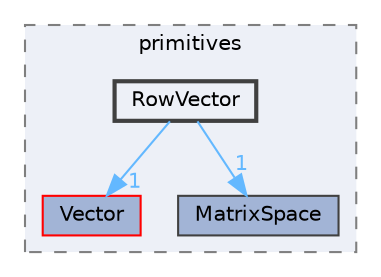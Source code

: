 digraph "src/OpenFOAM/primitives/RowVector"
{
 // LATEX_PDF_SIZE
  bgcolor="transparent";
  edge [fontname=Helvetica,fontsize=10,labelfontname=Helvetica,labelfontsize=10];
  node [fontname=Helvetica,fontsize=10,shape=box,height=0.2,width=0.4];
  compound=true
  subgraph clusterdir_3e50f45338116b169052b428016851aa {
    graph [ bgcolor="#edf0f7", pencolor="grey50", label="primitives", fontname=Helvetica,fontsize=10 style="filled,dashed", URL="dir_3e50f45338116b169052b428016851aa.html",tooltip=""]
  dir_6ef5fbba1c02603637a533e2f686aa62 [label="Vector", fillcolor="#a2b4d6", color="red", style="filled", URL="dir_6ef5fbba1c02603637a533e2f686aa62.html",tooltip=""];
  dir_74bb8d3ac938216a63ff87e7c9cc403c [label="MatrixSpace", fillcolor="#a2b4d6", color="grey25", style="filled", URL="dir_74bb8d3ac938216a63ff87e7c9cc403c.html",tooltip=""];
  dir_3073982a3e901484828b41a110ebd059 [label="RowVector", fillcolor="#edf0f7", color="grey25", style="filled,bold", URL="dir_3073982a3e901484828b41a110ebd059.html",tooltip=""];
  }
  dir_3073982a3e901484828b41a110ebd059->dir_6ef5fbba1c02603637a533e2f686aa62 [headlabel="1", labeldistance=1.5 headhref="dir_003377_004258.html" href="dir_003377_004258.html" color="steelblue1" fontcolor="steelblue1"];
  dir_3073982a3e901484828b41a110ebd059->dir_74bb8d3ac938216a63ff87e7c9cc403c [headlabel="1", labeldistance=1.5 headhref="dir_003377_002336.html" href="dir_003377_002336.html" color="steelblue1" fontcolor="steelblue1"];
}
